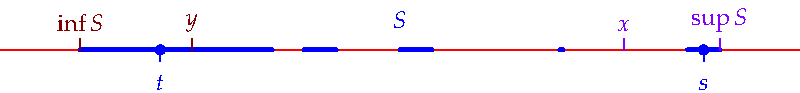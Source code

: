 settings.tex="pdflatex";

texpreamble("\usepackage{amsmath}
\usepackage{amsthm,amssymb}
\usepackage{mathpazo}
\usepackage[svgnames]{xcolor}
");
import graph;

size(400);


pen pen=blue+linewidth(2);
draw((-1,0)--(-0.4,0),pen);
draw((-0.3,0)--(-0.2,0),pen);
draw((0,0)--(0.1,0),pen);
draw((0.5,0)--(0.51,0),pen);
draw((0.9,0)--(1,0),pen);

real s=0.95;
real t=-0.75;
real x=0.7;
real y=-0.65;

pen hgb=brown;
//0.75heavygreen+0.25black;

xaxis(-1.25,1.25,red);
xtick(Label("$\sup S$",align=N),1,N,purple);
xtick(Label("$\inf S$",align=N),-1,N,hgb);
xtick(Label("$s$",align=S),s,S,blue);
xtick(Label("$t$",align=S),t,S,blue);
xtick(Label("$y$",align=N),y,N,hgb);
xtick(Label("$x$",align=N),x,N,purple);

label("$S$",(0,0),3N,blue);

dotfactor=10;
dot((s,0),blue);
dot((t,0),blue);

